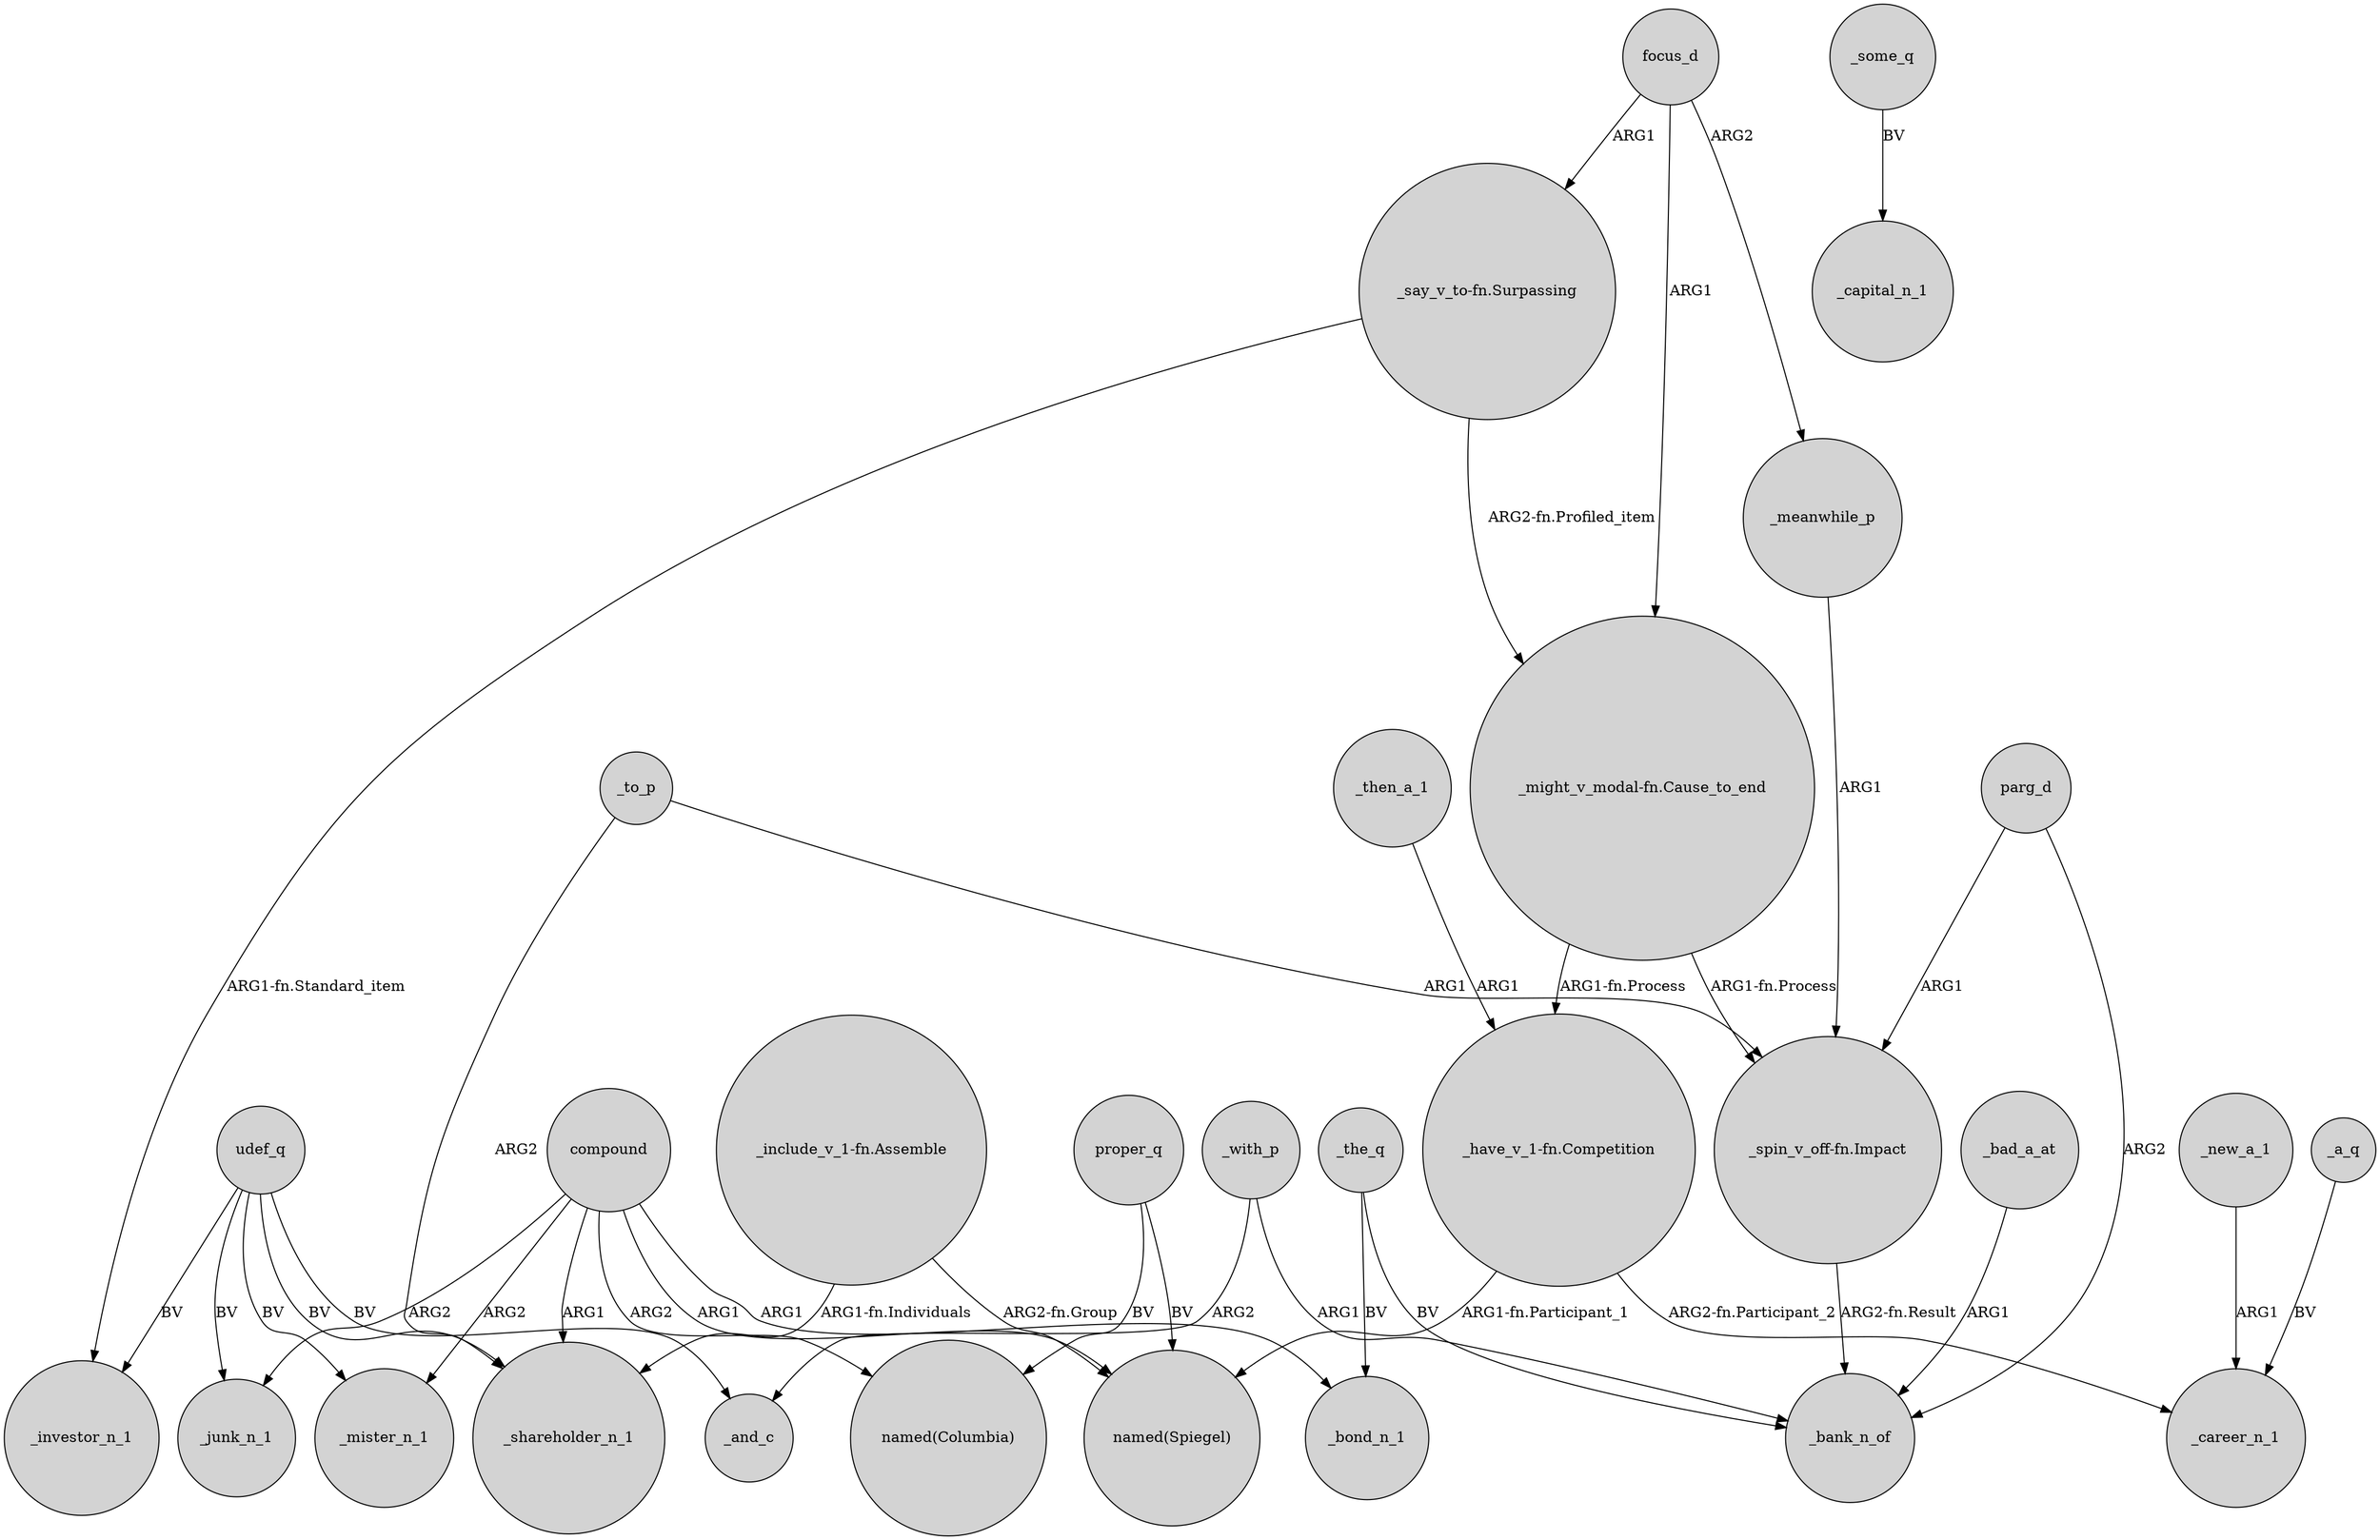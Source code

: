 digraph {
	node [shape=circle style=filled]
	_bad_a_at -> _bank_n_of [label=ARG1]
	"_include_v_1-fn.Assemble" -> "named(Spiegel)" [label="ARG2-fn.Group"]
	compound -> _mister_n_1 [label=ARG2]
	"_say_v_to-fn.Surpassing" -> _investor_n_1 [label="ARG1-fn.Standard_item"]
	_then_a_1 -> "_have_v_1-fn.Competition" [label=ARG1]
	"_might_v_modal-fn.Cause_to_end" -> "_spin_v_off-fn.Impact" [label="ARG1-fn.Process"]
	_the_q -> _bank_n_of [label=BV]
	proper_q -> "named(Spiegel)" [label=BV]
	udef_q -> _shareholder_n_1 [label=BV]
	_meanwhile_p -> "_spin_v_off-fn.Impact" [label=ARG1]
	parg_d -> _bank_n_of [label=ARG2]
	compound -> _shareholder_n_1 [label=ARG1]
	compound -> _bond_n_1 [label=ARG1]
	"_have_v_1-fn.Competition" -> _career_n_1 [label="ARG2-fn.Participant_2"]
	"_might_v_modal-fn.Cause_to_end" -> "_have_v_1-fn.Competition" [label="ARG1-fn.Process"]
	compound -> _junk_n_1 [label=ARG2]
	_new_a_1 -> _career_n_1 [label=ARG1]
	udef_q -> _and_c [label=BV]
	udef_q -> _mister_n_1 [label=BV]
	compound -> "named(Columbia)" [label=ARG2]
	_a_q -> _career_n_1 [label=BV]
	_with_p -> _bank_n_of [label=ARG1]
	_some_q -> _capital_n_1 [label=BV]
	_to_p -> "_spin_v_off-fn.Impact" [label=ARG1]
	_with_p -> _and_c [label=ARG2]
	focus_d -> _meanwhile_p [label=ARG2]
	_to_p -> _shareholder_n_1 [label=ARG2]
	"_say_v_to-fn.Surpassing" -> "_might_v_modal-fn.Cause_to_end" [label="ARG2-fn.Profiled_item"]
	proper_q -> "named(Columbia)" [label=BV]
	"_spin_v_off-fn.Impact" -> _bank_n_of [label="ARG2-fn.Result"]
	focus_d -> "_might_v_modal-fn.Cause_to_end" [label=ARG1]
	udef_q -> _junk_n_1 [label=BV]
	focus_d -> "_say_v_to-fn.Surpassing" [label=ARG1]
	"_include_v_1-fn.Assemble" -> _shareholder_n_1 [label="ARG1-fn.Individuals"]
	compound -> "named(Spiegel)" [label=ARG1]
	"_have_v_1-fn.Competition" -> "named(Spiegel)" [label="ARG1-fn.Participant_1"]
	udef_q -> _investor_n_1 [label=BV]
	_the_q -> _bond_n_1 [label=BV]
	parg_d -> "_spin_v_off-fn.Impact" [label=ARG1]
}
